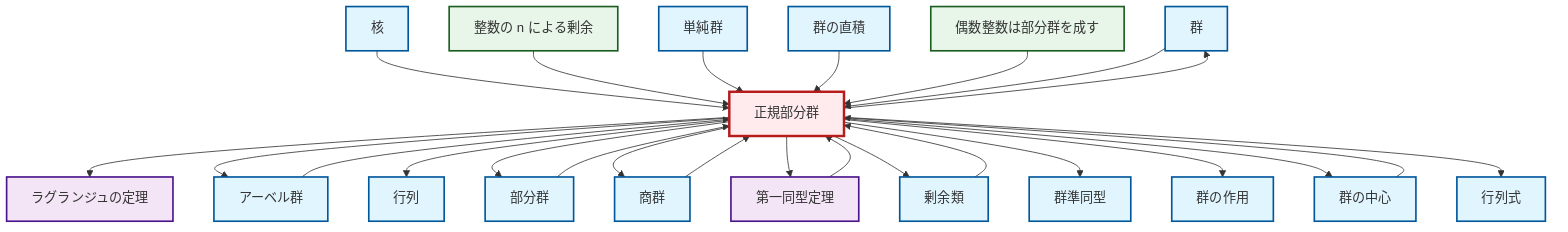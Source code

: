 graph TD
    classDef definition fill:#e1f5fe,stroke:#01579b,stroke-width:2px
    classDef theorem fill:#f3e5f5,stroke:#4a148c,stroke-width:2px
    classDef axiom fill:#fff3e0,stroke:#e65100,stroke-width:2px
    classDef example fill:#e8f5e9,stroke:#1b5e20,stroke-width:2px
    classDef current fill:#ffebee,stroke:#b71c1c,stroke-width:3px
    def-group["群"]:::definition
    def-group-action["群の作用"]:::definition
    def-homomorphism["群準同型"]:::definition
    def-subgroup["部分群"]:::definition
    def-simple-group["単純群"]:::definition
    def-coset["剰余類"]:::definition
    ex-even-integers-subgroup["偶数整数は部分群を成す"]:::example
    def-direct-product["群の直積"]:::definition
    def-normal-subgroup["正規部分群"]:::definition
    def-matrix["行列"]:::definition
    thm-lagrange["ラグランジュの定理"]:::theorem
    def-kernel["核"]:::definition
    def-quotient-group["商群"]:::definition
    thm-first-isomorphism["第一同型定理"]:::theorem
    def-center-of-group["群の中心"]:::definition
    def-determinant["行列式"]:::definition
    ex-quotient-integers-mod-n["整数の n による剰余"]:::example
    def-abelian-group["アーベル群"]:::definition
    def-quotient-group --> def-normal-subgroup
    def-kernel --> def-normal-subgroup
    def-normal-subgroup --> thm-lagrange
    def-normal-subgroup --> def-abelian-group
    thm-first-isomorphism --> def-normal-subgroup
    def-coset --> def-normal-subgroup
    def-abelian-group --> def-normal-subgroup
    def-normal-subgroup --> def-matrix
    ex-quotient-integers-mod-n --> def-normal-subgroup
    def-normal-subgroup --> def-subgroup
    def-normal-subgroup --> def-quotient-group
    def-simple-group --> def-normal-subgroup
    def-normal-subgroup --> thm-first-isomorphism
    def-direct-product --> def-normal-subgroup
    def-subgroup --> def-normal-subgroup
    ex-even-integers-subgroup --> def-normal-subgroup
    def-group --> def-normal-subgroup
    def-normal-subgroup --> def-coset
    def-center-of-group --> def-normal-subgroup
    def-normal-subgroup --> def-group
    def-normal-subgroup --> def-homomorphism
    def-normal-subgroup --> def-group-action
    def-normal-subgroup --> def-center-of-group
    def-normal-subgroup --> def-determinant
    class def-normal-subgroup current
